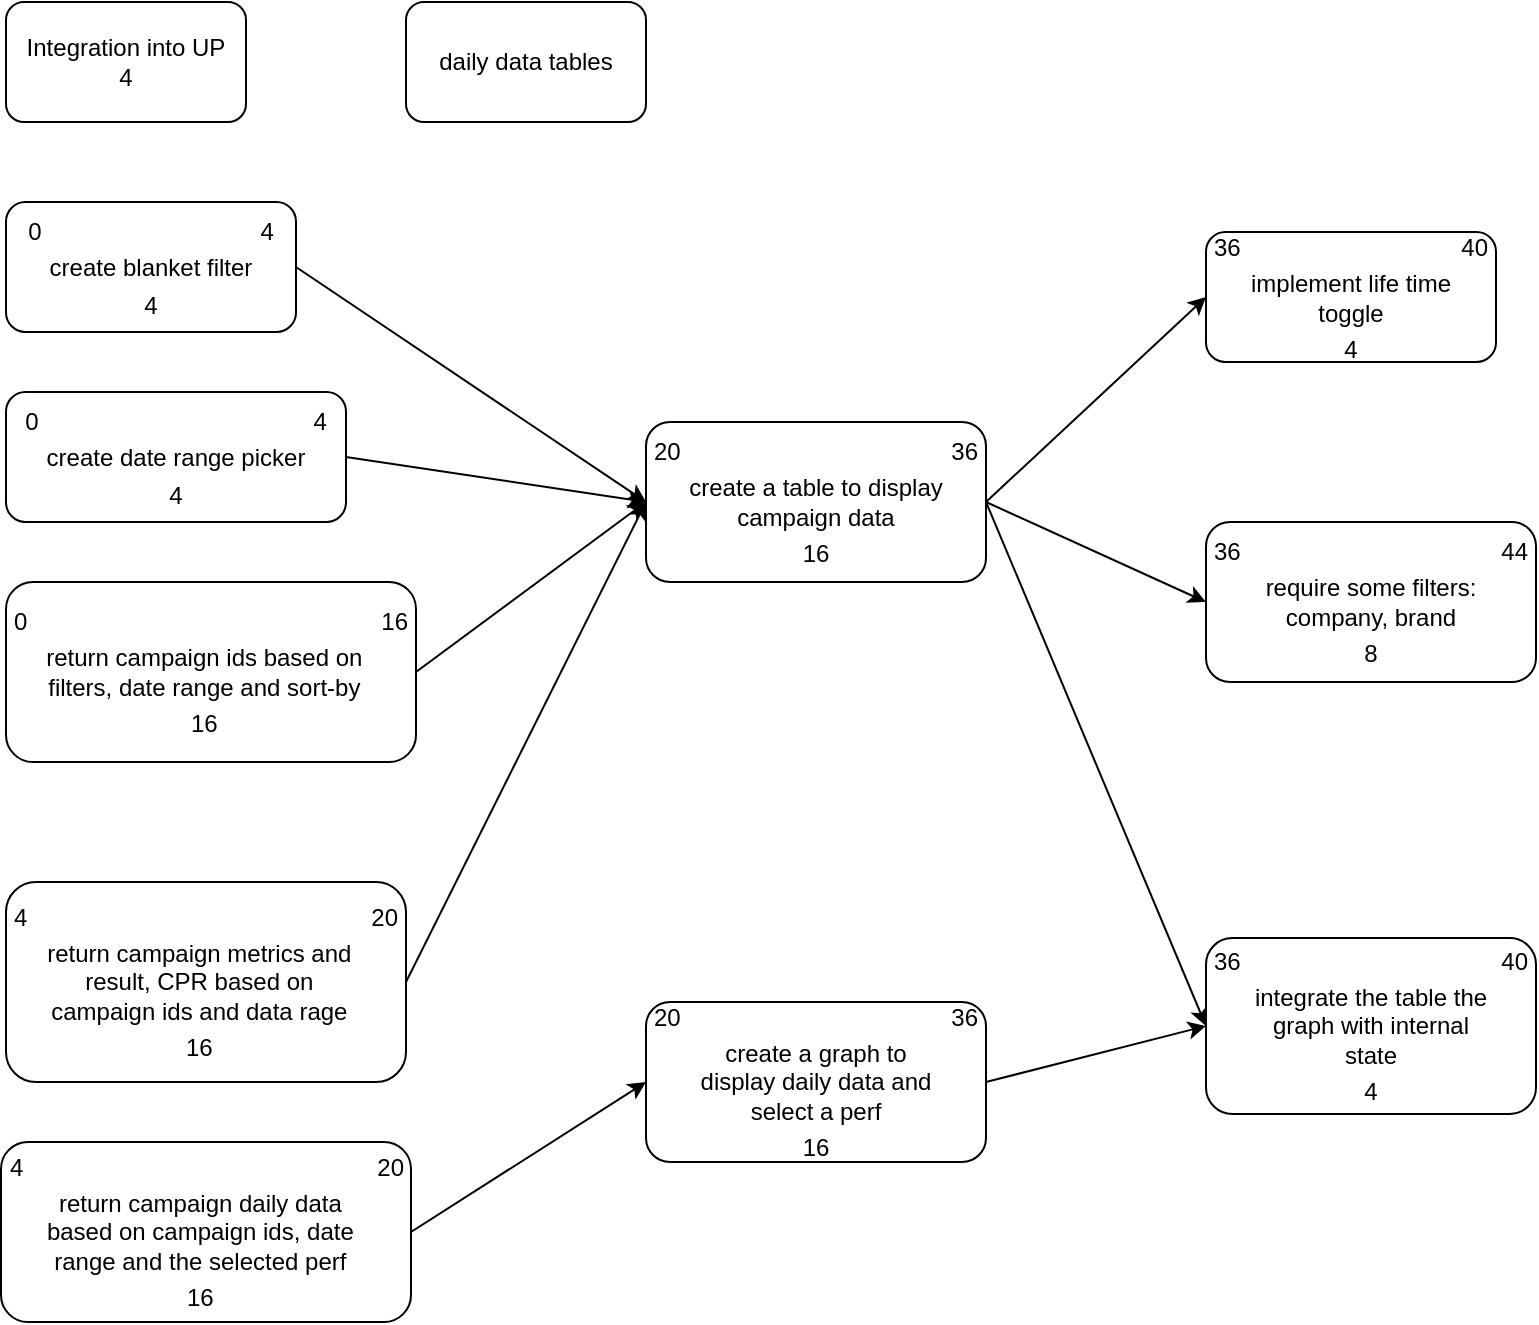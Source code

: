<mxfile version="12.0.2" type="github" pages="1"><diagram id="wcPwf61IlofIj1SPeGoB" name="Page-1"><mxGraphModel dx="946" dy="590" grid="1" gridSize="10" guides="1" tooltips="1" connect="1" arrows="1" fold="1" page="1" pageScale="1" pageWidth="850" pageHeight="1100" math="0" shadow="0"><root><mxCell id="0"/><mxCell id="1" parent="0"/><mxCell id="z0LClyLE_hd_wA6Aee72-8" style="rounded=0;orthogonalLoop=1;jettySize=auto;html=1;entryX=0;entryY=0.5;entryDx=0;entryDy=0;exitX=1;exitY=0.5;exitDx=0;exitDy=0;" parent="1" source="z0LClyLE_hd_wA6Aee72-24" target="z0LClyLE_hd_wA6Aee72-6" edge="1"><mxGeometry relative="1" as="geometry"><mxPoint x="140" y="160" as="sourcePoint"/></mxGeometry></mxCell><mxCell id="z0LClyLE_hd_wA6Aee72-9" style="edgeStyle=none;rounded=0;orthogonalLoop=1;jettySize=auto;html=1;entryX=0;entryY=0.5;entryDx=0;entryDy=0;exitX=1;exitY=0.5;exitDx=0;exitDy=0;" parent="1" source="z0LClyLE_hd_wA6Aee72-23" target="z0LClyLE_hd_wA6Aee72-6" edge="1"><mxGeometry relative="1" as="geometry"><mxPoint x="290" y="340" as="targetPoint"/><mxPoint x="170" y="296.981" as="sourcePoint"/></mxGeometry></mxCell><mxCell id="z0LClyLE_hd_wA6Aee72-10" style="edgeStyle=none;rounded=0;orthogonalLoop=1;jettySize=auto;html=1;entryX=0;entryY=0.5;entryDx=0;entryDy=0;exitX=1;exitY=0.5;exitDx=0;exitDy=0;" parent="1" source="z0LClyLE_hd_wA6Aee72-21" target="z0LClyLE_hd_wA6Aee72-6" edge="1"><mxGeometry relative="1" as="geometry"><mxPoint x="190" y="425" as="sourcePoint"/></mxGeometry></mxCell><mxCell id="z0LClyLE_hd_wA6Aee72-11" style="edgeStyle=none;rounded=0;orthogonalLoop=1;jettySize=auto;html=1;entryX=0;entryY=0.5;entryDx=0;entryDy=0;exitX=1;exitY=0.5;exitDx=0;exitDy=0;" parent="1" source="z0LClyLE_hd_wA6Aee72-4" target="z0LClyLE_hd_wA6Aee72-6" edge="1"><mxGeometry relative="1" as="geometry"><mxPoint x="290" y="340" as="targetPoint"/></mxGeometry></mxCell><mxCell id="z0LClyLE_hd_wA6Aee72-4" value="&lt;div&gt;&lt;table&gt;&lt;tbody&gt;&lt;tr&gt;&lt;td&gt;4&lt;/td&gt;&lt;td&gt;&lt;br&gt;&lt;/td&gt;&lt;td&gt;20&lt;/td&gt;&lt;/tr&gt;&lt;tr&gt;&lt;td&gt;&lt;br&gt;&lt;/td&gt;&lt;td&gt;return campaign metrics and result, CPR based on campaign ids and data rage&lt;br&gt;&lt;/td&gt;&lt;td&gt;&lt;br&gt;&lt;/td&gt;&lt;/tr&gt;&lt;tr&gt;&lt;td&gt;&lt;br&gt;&lt;/td&gt;&lt;td&gt;16&lt;/td&gt;&lt;td&gt;&lt;br&gt;&lt;/td&gt;&lt;/tr&gt;&lt;/tbody&gt;&lt;/table&gt;&lt;/div&gt;" style="rounded=1;whiteSpace=wrap;html=1;align=center;" parent="1" vertex="1"><mxGeometry x="40" y="540" width="200" height="100" as="geometry"/></mxCell><mxCell id="z0LClyLE_hd_wA6Aee72-13" style="edgeStyle=none;rounded=0;orthogonalLoop=1;jettySize=auto;html=1;entryX=0;entryY=0.5;entryDx=0;entryDy=0;exitX=1;exitY=0.5;exitDx=0;exitDy=0;" parent="1" source="z0LClyLE_hd_wA6Aee72-22" target="z0LClyLE_hd_wA6Aee72-26" edge="1"><mxGeometry relative="1" as="geometry"><mxPoint x="200" y="715" as="sourcePoint"/><mxPoint x="370" y="715" as="targetPoint"/></mxGeometry></mxCell><mxCell id="z0LClyLE_hd_wA6Aee72-15" style="edgeStyle=none;rounded=0;orthogonalLoop=1;jettySize=auto;html=1;entryX=0;entryY=0.5;entryDx=0;entryDy=0;exitX=1;exitY=0.5;exitDx=0;exitDy=0;" parent="1" source="z0LClyLE_hd_wA6Aee72-6" target="z0LClyLE_hd_wA6Aee72-27" edge="1"><mxGeometry relative="1" as="geometry"><mxPoint x="670" y="270" as="targetPoint"/></mxGeometry></mxCell><mxCell id="z0LClyLE_hd_wA6Aee72-18" style="edgeStyle=none;rounded=0;orthogonalLoop=1;jettySize=auto;html=1;entryX=0;entryY=0.5;entryDx=0;entryDy=0;exitX=1;exitY=0.5;exitDx=0;exitDy=0;" parent="1" source="z0LClyLE_hd_wA6Aee72-6" target="z0LClyLE_hd_wA6Aee72-29" edge="1"><mxGeometry relative="1" as="geometry"><mxPoint x="670" y="590" as="targetPoint"/></mxGeometry></mxCell><mxCell id="z0LClyLE_hd_wA6Aee72-20" style="edgeStyle=none;rounded=0;orthogonalLoop=1;jettySize=auto;html=1;entryX=0;entryY=0.5;entryDx=0;entryDy=0;exitX=1;exitY=0.5;exitDx=0;exitDy=0;" parent="1" source="z0LClyLE_hd_wA6Aee72-6" target="z0LClyLE_hd_wA6Aee72-28" edge="1"><mxGeometry relative="1" as="geometry"><mxPoint x="670" y="425" as="targetPoint"/></mxGeometry></mxCell><mxCell id="z0LClyLE_hd_wA6Aee72-6" value="&lt;table&gt;&lt;tbody&gt;&lt;tr&gt;&lt;td&gt;20&lt;/td&gt;&lt;td&gt;&lt;br&gt;&lt;/td&gt;&lt;td&gt;36&lt;/td&gt;&lt;/tr&gt;&lt;tr&gt;&lt;td&gt;&lt;br&gt;&lt;/td&gt;&lt;td&gt;create a table to display campaign data&lt;br&gt;&lt;/td&gt;&lt;td&gt;&lt;br&gt;&lt;/td&gt;&lt;/tr&gt;&lt;tr&gt;&lt;td&gt;&lt;br&gt;&lt;/td&gt;&lt;td&gt;16&lt;/td&gt;&lt;td&gt;&lt;br&gt;&lt;/td&gt;&lt;/tr&gt;&lt;/tbody&gt;&lt;/table&gt;" style="rounded=1;whiteSpace=wrap;html=1;" parent="1" vertex="1"><mxGeometry x="360" y="310" width="170" height="80" as="geometry"/></mxCell><mxCell id="z0LClyLE_hd_wA6Aee72-17" style="edgeStyle=none;rounded=0;orthogonalLoop=1;jettySize=auto;html=1;entryX=0;entryY=0.5;entryDx=0;entryDy=0;exitX=1;exitY=0.5;exitDx=0;exitDy=0;" parent="1" source="z0LClyLE_hd_wA6Aee72-26" target="z0LClyLE_hd_wA6Aee72-29" edge="1"><mxGeometry relative="1" as="geometry"><mxPoint x="555" y="715" as="sourcePoint"/><mxPoint x="670" y="590" as="targetPoint"/></mxGeometry></mxCell><mxCell id="z0LClyLE_hd_wA6Aee72-21" value="&lt;table&gt;&lt;tbody&gt;&lt;tr&gt;&lt;td&gt;0&lt;/td&gt;&lt;td&gt;&lt;br&gt;&lt;/td&gt;&lt;td&gt;16&lt;/td&gt;&lt;/tr&gt;&lt;tr&gt;&lt;td&gt;&lt;br&gt;&lt;/td&gt;&lt;td&gt;return campaign ids based on filters, date range and sort-by&lt;br&gt;&lt;/td&gt;&lt;td&gt;&lt;br&gt;&lt;/td&gt;&lt;/tr&gt;&lt;tr&gt;&lt;td&gt;&lt;br&gt;&lt;/td&gt;&lt;td&gt;16&lt;/td&gt;&lt;td&gt;&lt;br&gt;&lt;/td&gt;&lt;/tr&gt;&lt;/tbody&gt;&lt;/table&gt;" style="rounded=1;whiteSpace=wrap;html=1;align=center;" parent="1" vertex="1"><mxGeometry x="40" y="390" width="205" height="90" as="geometry"/></mxCell><mxCell id="z0LClyLE_hd_wA6Aee72-22" value="&lt;div&gt;&lt;table&gt;&lt;tbody&gt;&lt;tr&gt;&lt;td&gt;4&lt;/td&gt;&lt;td&gt;&lt;br&gt;&lt;/td&gt;&lt;td&gt;20&lt;/td&gt;&lt;/tr&gt;&lt;tr&gt;&lt;td&gt;&lt;br&gt;&lt;/td&gt;&lt;td&gt;return campaign daily data based on campaign ids, date range and the selected perf&lt;br&gt;&lt;/td&gt;&lt;td&gt;&lt;br&gt;&lt;/td&gt;&lt;/tr&gt;&lt;tr&gt;&lt;td&gt;&lt;br&gt;&lt;/td&gt;&lt;td&gt;16&lt;/td&gt;&lt;td&gt;&lt;br&gt;&lt;/td&gt;&lt;/tr&gt;&lt;/tbody&gt;&lt;/table&gt;&lt;/div&gt;" style="rounded=1;whiteSpace=wrap;html=1;align=center;" parent="1" vertex="1"><mxGeometry x="37.5" y="670" width="205" height="90" as="geometry"/></mxCell><mxCell id="z0LClyLE_hd_wA6Aee72-23" value="&lt;table&gt;&lt;tbody&gt;&lt;tr&gt;&lt;td&gt;0&lt;/td&gt;&lt;td&gt;&lt;br&gt;&lt;/td&gt;&lt;td&gt;4&lt;/td&gt;&lt;/tr&gt;&lt;tr&gt;&lt;td&gt;&lt;br&gt;&lt;/td&gt;&lt;td&gt;create date range picker&lt;br&gt;&lt;/td&gt;&lt;td&gt;&lt;br&gt;&lt;/td&gt;&lt;/tr&gt;&lt;tr&gt;&lt;td&gt;&lt;br&gt;&lt;/td&gt;&lt;td&gt;4&lt;/td&gt;&lt;td&gt;&lt;br&gt;&lt;/td&gt;&lt;/tr&gt;&lt;/tbody&gt;&lt;/table&gt;" style="rounded=1;whiteSpace=wrap;html=1;align=center;" parent="1" vertex="1"><mxGeometry x="40" y="295" width="170" height="65" as="geometry"/></mxCell><mxCell id="z0LClyLE_hd_wA6Aee72-24" value="&lt;table&gt;&lt;tbody&gt;&lt;tr&gt;&lt;td&gt;0&lt;/td&gt;&lt;td&gt;&lt;br&gt;&lt;/td&gt;&lt;td&gt;4&lt;/td&gt;&lt;/tr&gt;&lt;tr&gt;&lt;td&gt;&lt;br&gt;&lt;/td&gt;&lt;td&gt;create blanket filter&lt;br&gt;&lt;/td&gt;&lt;td&gt;&lt;br&gt;&lt;/td&gt;&lt;/tr&gt;&lt;tr&gt;&lt;td&gt;&lt;br&gt;&lt;/td&gt;&lt;td&gt;4&lt;/td&gt;&lt;td&gt;&lt;br&gt;&lt;/td&gt;&lt;/tr&gt;&lt;/tbody&gt;&lt;/table&gt;" style="rounded=1;whiteSpace=wrap;html=1;align=center;" parent="1" vertex="1"><mxGeometry x="40" y="200" width="145" height="65" as="geometry"/></mxCell><mxCell id="z0LClyLE_hd_wA6Aee72-26" value="&lt;table&gt;&lt;tbody&gt;&lt;tr&gt;&lt;td&gt;20&lt;/td&gt;&lt;td&gt;&lt;br&gt;&lt;/td&gt;&lt;td&gt;36&lt;/td&gt;&lt;/tr&gt;&lt;tr&gt;&lt;td&gt;&lt;br&gt;&lt;/td&gt;&lt;td&gt;create a graph to display daily data and select a perf&lt;br&gt;&lt;/td&gt;&lt;td&gt;&lt;br&gt;&lt;/td&gt;&lt;/tr&gt;&lt;tr&gt;&lt;td&gt;&lt;br&gt;&lt;/td&gt;&lt;td&gt;16&lt;/td&gt;&lt;td&gt;&lt;br&gt;&lt;/td&gt;&lt;/tr&gt;&lt;/tbody&gt;&lt;/table&gt;" style="rounded=1;whiteSpace=wrap;html=1;" parent="1" vertex="1"><mxGeometry x="360" y="600" width="170" height="80" as="geometry"/></mxCell><mxCell id="z0LClyLE_hd_wA6Aee72-27" value="&lt;table&gt;&lt;tbody&gt;&lt;tr&gt;&lt;td&gt;36&lt;/td&gt;&lt;td&gt;&lt;br&gt;&lt;/td&gt;&lt;td&gt;40&lt;/td&gt;&lt;/tr&gt;&lt;tr&gt;&lt;td&gt;&lt;br&gt;&lt;/td&gt;&lt;td&gt;implement life time toggle&lt;br&gt;&lt;/td&gt;&lt;td&gt;&lt;br&gt;&lt;/td&gt;&lt;/tr&gt;&lt;tr&gt;&lt;td&gt;&lt;br&gt;&lt;/td&gt;&lt;td&gt;4&lt;/td&gt;&lt;td&gt;&lt;br&gt;&lt;/td&gt;&lt;/tr&gt;&lt;/tbody&gt;&lt;/table&gt;" style="rounded=1;whiteSpace=wrap;html=1;align=center;" parent="1" vertex="1"><mxGeometry x="640" y="215" width="145" height="65" as="geometry"/></mxCell><mxCell id="z0LClyLE_hd_wA6Aee72-28" value="&lt;table&gt;&lt;tbody&gt;&lt;tr&gt;&lt;td&gt;36&lt;/td&gt;&lt;td&gt;&lt;br&gt;&lt;/td&gt;&lt;td&gt;44&lt;/td&gt;&lt;/tr&gt;&lt;tr&gt;&lt;td&gt;&lt;br&gt;&lt;/td&gt;&lt;td&gt;require some filters: company, brand&lt;br&gt;&lt;/td&gt;&lt;td&gt;&lt;br&gt;&lt;/td&gt;&lt;/tr&gt;&lt;tr&gt;&lt;td&gt;&lt;br&gt;&lt;/td&gt;&lt;td&gt;8&lt;/td&gt;&lt;td&gt;&lt;br&gt;&lt;/td&gt;&lt;/tr&gt;&lt;/tbody&gt;&lt;/table&gt;" style="rounded=1;whiteSpace=wrap;html=1;align=center;" parent="1" vertex="1"><mxGeometry x="640" y="360" width="165" height="80" as="geometry"/></mxCell><mxCell id="z0LClyLE_hd_wA6Aee72-29" value="&lt;table&gt;&lt;tbody&gt;&lt;tr&gt;&lt;td&gt;36&lt;/td&gt;&lt;td&gt;&lt;br&gt;&lt;/td&gt;&lt;td&gt;40&lt;/td&gt;&lt;/tr&gt;&lt;tr&gt;&lt;td&gt;&lt;br&gt;&lt;/td&gt;&lt;td&gt;integrate the table the graph with internal state&lt;br&gt;&lt;/td&gt;&lt;td&gt;&lt;br&gt;&lt;/td&gt;&lt;/tr&gt;&lt;tr&gt;&lt;td&gt;&lt;br&gt;&lt;/td&gt;&lt;td&gt;4&lt;/td&gt;&lt;td&gt;&lt;br&gt;&lt;/td&gt;&lt;/tr&gt;&lt;/tbody&gt;&lt;/table&gt;" style="rounded=1;whiteSpace=wrap;html=1;align=center;" parent="1" vertex="1"><mxGeometry x="640" y="568" width="165" height="88" as="geometry"/></mxCell><mxCell id="z0LClyLE_hd_wA6Aee72-30" value="daily data tables" style="rounded=1;whiteSpace=wrap;html=1;" parent="1" vertex="1"><mxGeometry x="240" y="100" width="120" height="60" as="geometry"/></mxCell><mxCell id="z0LClyLE_hd_wA6Aee72-31" value="Integration into UP&lt;br&gt;4" style="rounded=1;whiteSpace=wrap;html=1;" parent="1" vertex="1"><mxGeometry x="40" y="100" width="120" height="60" as="geometry"/></mxCell></root></mxGraphModel></diagram></mxfile>